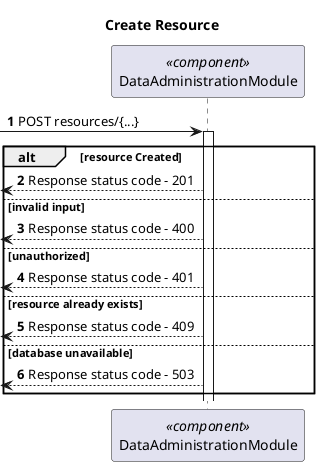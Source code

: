 @startuml Process View - Level 1

autonumber
skinparam packageStyle rect

title Create Resource

participant "DataAdministrationModule" as DAM <<component>>

-> DAM: POST resources/{...}

activate DAM

alt resource Created

  <-- DAM: Response status code - 201

else invalid input

  <-- DAM: Response status code - 400

else unauthorized

  <-- DAM: Response status code - 401

else resource already exists

  <-- DAM: Response status code - 409

else database unavailable

  <-- DAM: Response status code - 503

end

@enduml